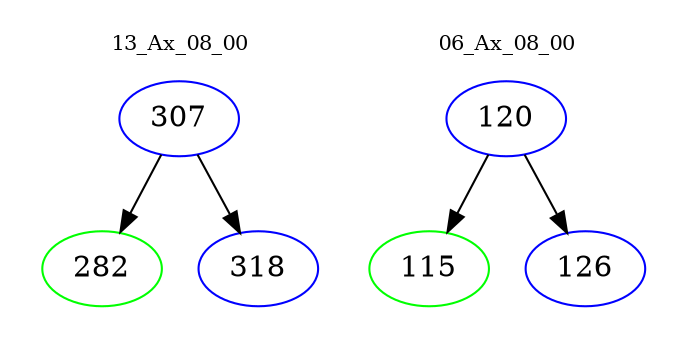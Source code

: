 digraph{
subgraph cluster_0 {
color = white
label = "13_Ax_08_00";
fontsize=10;
T0_307 [label="307", color="blue"]
T0_307 -> T0_282 [color="black"]
T0_282 [label="282", color="green"]
T0_307 -> T0_318 [color="black"]
T0_318 [label="318", color="blue"]
}
subgraph cluster_1 {
color = white
label = "06_Ax_08_00";
fontsize=10;
T1_120 [label="120", color="blue"]
T1_120 -> T1_115 [color="black"]
T1_115 [label="115", color="green"]
T1_120 -> T1_126 [color="black"]
T1_126 [label="126", color="blue"]
}
}
